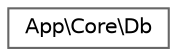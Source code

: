 digraph "Graphical Class Hierarchy"
{
 // LATEX_PDF_SIZE
  bgcolor="transparent";
  edge [fontname=Helvetica,fontsize=10,labelfontname=Helvetica,labelfontsize=10];
  node [fontname=Helvetica,fontsize=10,shape=box,height=0.2,width=0.4];
  rankdir="LR";
  Node0 [id="Node000000",label="App\\Core\\Db",height=0.2,width=0.4,color="grey40", fillcolor="white", style="filled",URL="$classApp_1_1Core_1_1Db.html",tooltip=" "];
}
